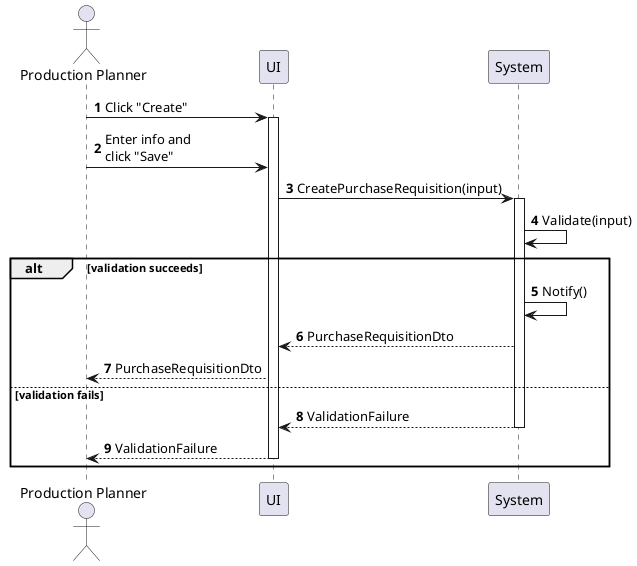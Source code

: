 @startuml purchase-requisition-create
autonumber

actor "Production Planner" as a
participant UI as f
participant System as b

a -> f : Click "Create"
activate f
a -> f : Enter info and\nclick "Save"
f -> b : CreatePurchaseRequisition(input)
activate b
b -> b : Validate(input)

alt validation succeeds
    b -> b : Notify()
    b --> f : PurchaseRequisitionDto
    f --> a : PurchaseRequisitionDto
else validation fails
    return ValidationFailure
    return ValidationFailure
end
@enduml